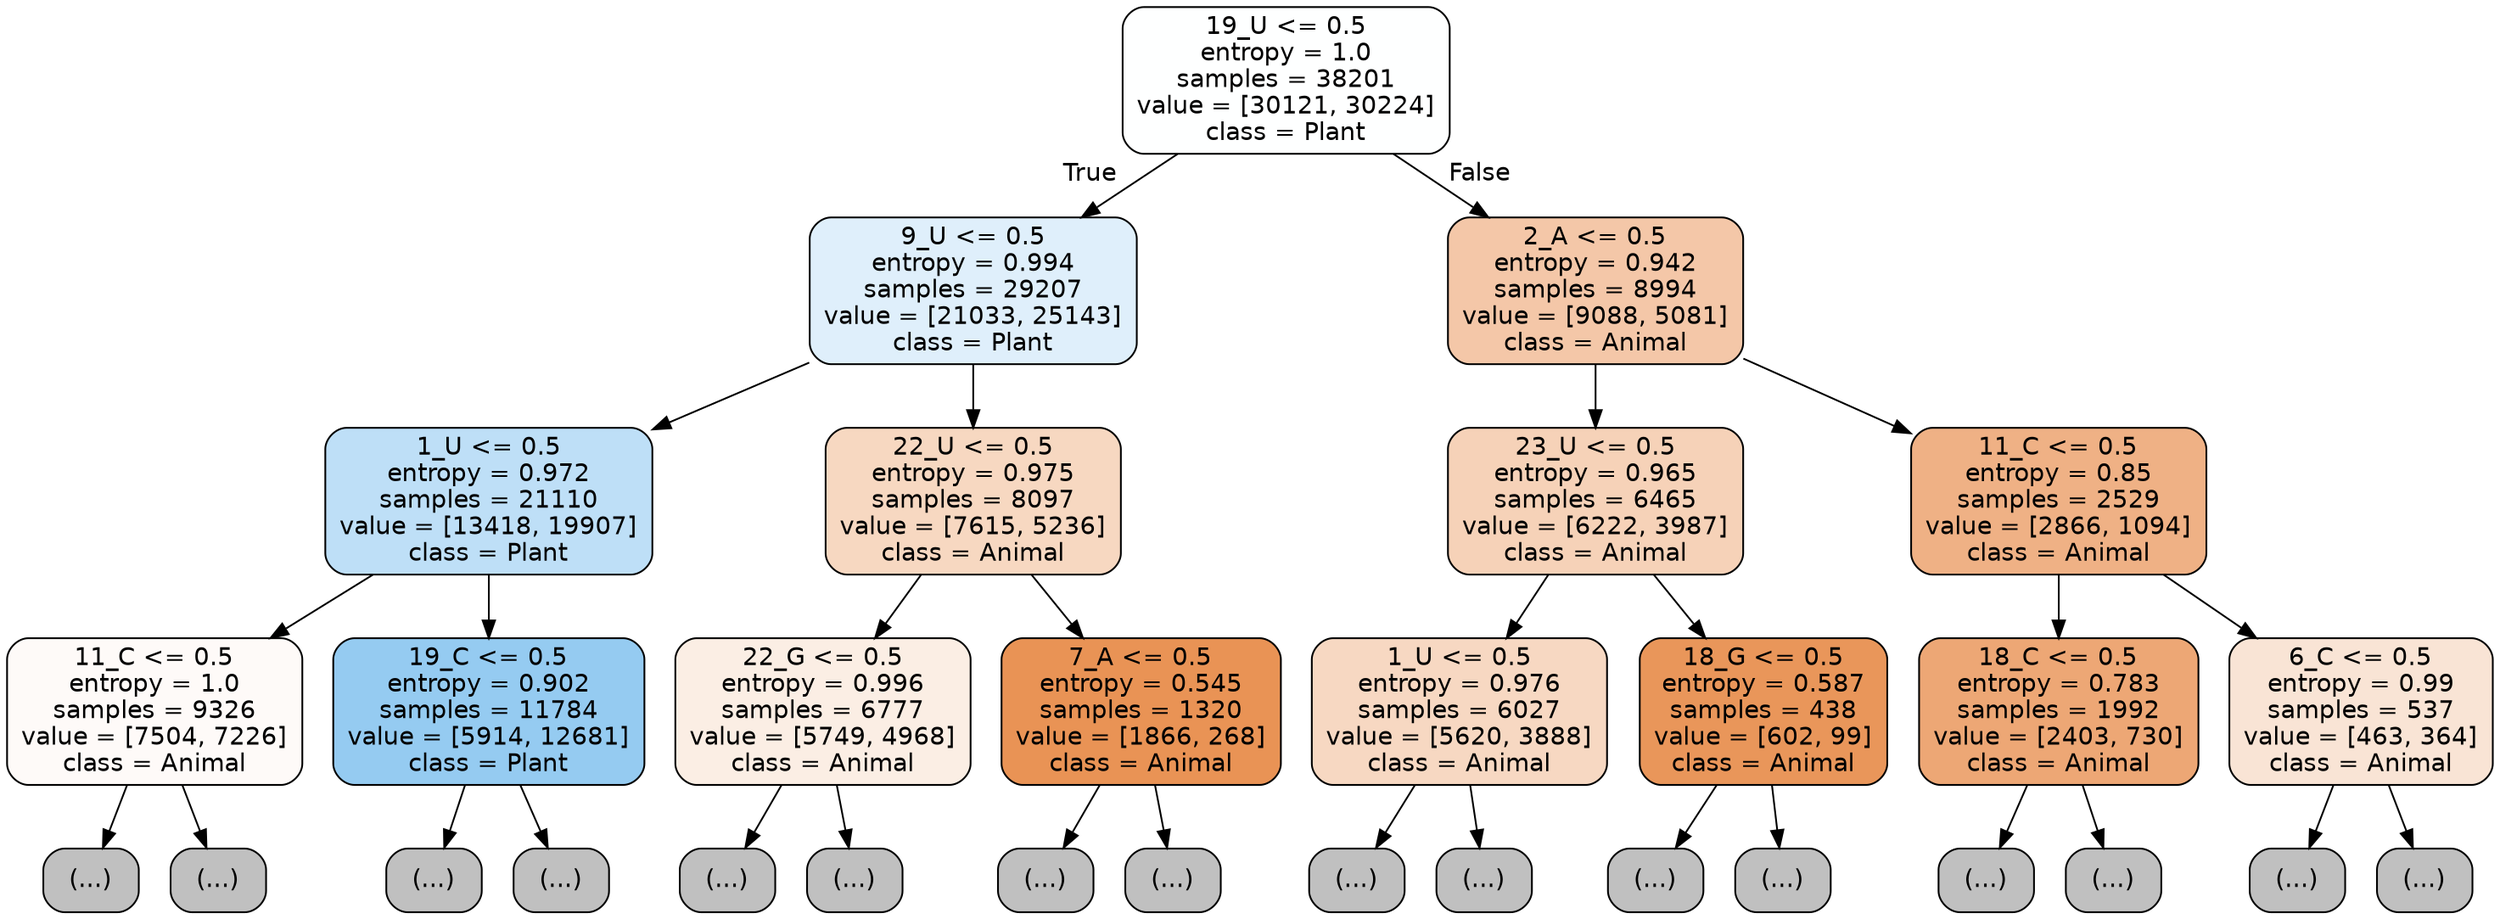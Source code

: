 digraph Tree {
node [shape=box, style="filled, rounded", color="black", fontname="helvetica"] ;
edge [fontname="helvetica"] ;
0 [label="19_U <= 0.5\nentropy = 1.0\nsamples = 38201\nvalue = [30121, 30224]\nclass = Plant", fillcolor="#feffff"] ;
1 [label="9_U <= 0.5\nentropy = 0.994\nsamples = 29207\nvalue = [21033, 25143]\nclass = Plant", fillcolor="#dfeffb"] ;
0 -> 1 [labeldistance=2.5, labelangle=45, headlabel="True"] ;
2 [label="1_U <= 0.5\nentropy = 0.972\nsamples = 21110\nvalue = [13418, 19907]\nclass = Plant", fillcolor="#bedff7"] ;
1 -> 2 ;
3 [label="11_C <= 0.5\nentropy = 1.0\nsamples = 9326\nvalue = [7504, 7226]\nclass = Animal", fillcolor="#fefaf8"] ;
2 -> 3 ;
4 [label="(...)", fillcolor="#C0C0C0"] ;
3 -> 4 ;
4049 [label="(...)", fillcolor="#C0C0C0"] ;
3 -> 4049 ;
5162 [label="19_C <= 0.5\nentropy = 0.902\nsamples = 11784\nvalue = [5914, 12681]\nclass = Plant", fillcolor="#95cbf1"] ;
2 -> 5162 ;
5163 [label="(...)", fillcolor="#C0C0C0"] ;
5162 -> 5163 ;
7712 [label="(...)", fillcolor="#C0C0C0"] ;
5162 -> 7712 ;
9015 [label="22_U <= 0.5\nentropy = 0.975\nsamples = 8097\nvalue = [7615, 5236]\nclass = Animal", fillcolor="#f7d8c1"] ;
1 -> 9015 ;
9016 [label="22_G <= 0.5\nentropy = 0.996\nsamples = 6777\nvalue = [5749, 4968]\nclass = Animal", fillcolor="#fbeee4"] ;
9015 -> 9016 ;
9017 [label="(...)", fillcolor="#C0C0C0"] ;
9016 -> 9017 ;
11868 [label="(...)", fillcolor="#C0C0C0"] ;
9016 -> 11868 ;
12285 [label="7_A <= 0.5\nentropy = 0.545\nsamples = 1320\nvalue = [1866, 268]\nclass = Animal", fillcolor="#e99355"] ;
9015 -> 12285 ;
12286 [label="(...)", fillcolor="#C0C0C0"] ;
12285 -> 12286 ;
12581 [label="(...)", fillcolor="#C0C0C0"] ;
12285 -> 12581 ;
12690 [label="2_A <= 0.5\nentropy = 0.942\nsamples = 8994\nvalue = [9088, 5081]\nclass = Animal", fillcolor="#f4c7a8"] ;
0 -> 12690 [labeldistance=2.5, labelangle=-45, headlabel="False"] ;
12691 [label="23_U <= 0.5\nentropy = 0.965\nsamples = 6465\nvalue = [6222, 3987]\nclass = Animal", fillcolor="#f6d2b8"] ;
12690 -> 12691 ;
12692 [label="1_U <= 0.5\nentropy = 0.976\nsamples = 6027\nvalue = [5620, 3888]\nclass = Animal", fillcolor="#f7d8c2"] ;
12691 -> 12692 ;
12693 [label="(...)", fillcolor="#C0C0C0"] ;
12692 -> 12693 ;
14372 [label="(...)", fillcolor="#C0C0C0"] ;
12692 -> 14372 ;
15897 [label="18_G <= 0.5\nentropy = 0.587\nsamples = 438\nvalue = [602, 99]\nclass = Animal", fillcolor="#e9965a"] ;
12691 -> 15897 ;
15898 [label="(...)", fillcolor="#C0C0C0"] ;
15897 -> 15898 ;
15971 [label="(...)", fillcolor="#C0C0C0"] ;
15897 -> 15971 ;
16026 [label="11_C <= 0.5\nentropy = 0.85\nsamples = 2529\nvalue = [2866, 1094]\nclass = Animal", fillcolor="#efb185"] ;
12690 -> 16026 ;
16027 [label="18_C <= 0.5\nentropy = 0.783\nsamples = 1992\nvalue = [2403, 730]\nclass = Animal", fillcolor="#eda775"] ;
16026 -> 16027 ;
16028 [label="(...)", fillcolor="#C0C0C0"] ;
16027 -> 16028 ;
16783 [label="(...)", fillcolor="#C0C0C0"] ;
16027 -> 16783 ;
16984 [label="6_C <= 0.5\nentropy = 0.99\nsamples = 537\nvalue = [463, 364]\nclass = Animal", fillcolor="#f9e4d5"] ;
16026 -> 16984 ;
16985 [label="(...)", fillcolor="#C0C0C0"] ;
16984 -> 16985 ;
17170 [label="(...)", fillcolor="#C0C0C0"] ;
16984 -> 17170 ;
}